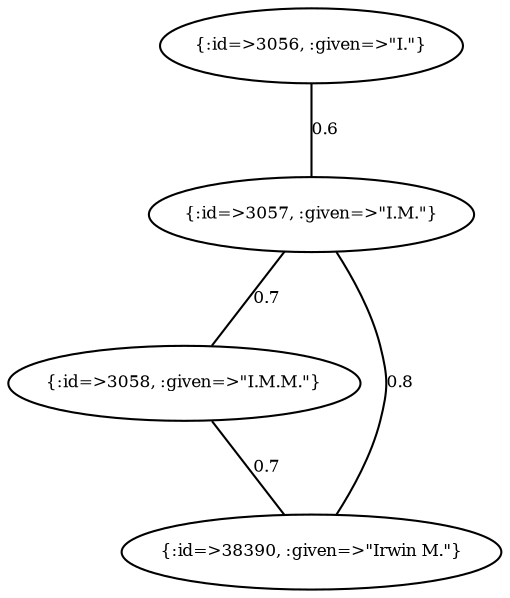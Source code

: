 graph Collector__WeightedGraph {
    "{:id=>3056, :given=>\"I.\"}" [
        fontsize = 8,
        label = "{:id=>3056, :given=>\"I.\"}"
    ]

    "{:id=>3057, :given=>\"I.M.\"}" [
        fontsize = 8,
        label = "{:id=>3057, :given=>\"I.M.\"}"
    ]

    "{:id=>3058, :given=>\"I.M.M.\"}" [
        fontsize = 8,
        label = "{:id=>3058, :given=>\"I.M.M.\"}"
    ]

    "{:id=>38390, :given=>\"Irwin M.\"}" [
        fontsize = 8,
        label = "{:id=>38390, :given=>\"Irwin M.\"}"
    ]

    "{:id=>3056, :given=>\"I.\"}" -- "{:id=>3057, :given=>\"I.M.\"}" [
        fontsize = 8,
        label = 0.6
    ]

    "{:id=>3057, :given=>\"I.M.\"}" -- "{:id=>3058, :given=>\"I.M.M.\"}" [
        fontsize = 8,
        label = 0.7
    ]

    "{:id=>3057, :given=>\"I.M.\"}" -- "{:id=>38390, :given=>\"Irwin M.\"}" [
        fontsize = 8,
        label = 0.8
    ]

    "{:id=>3058, :given=>\"I.M.M.\"}" -- "{:id=>38390, :given=>\"Irwin M.\"}" [
        fontsize = 8,
        label = 0.7
    ]
}
